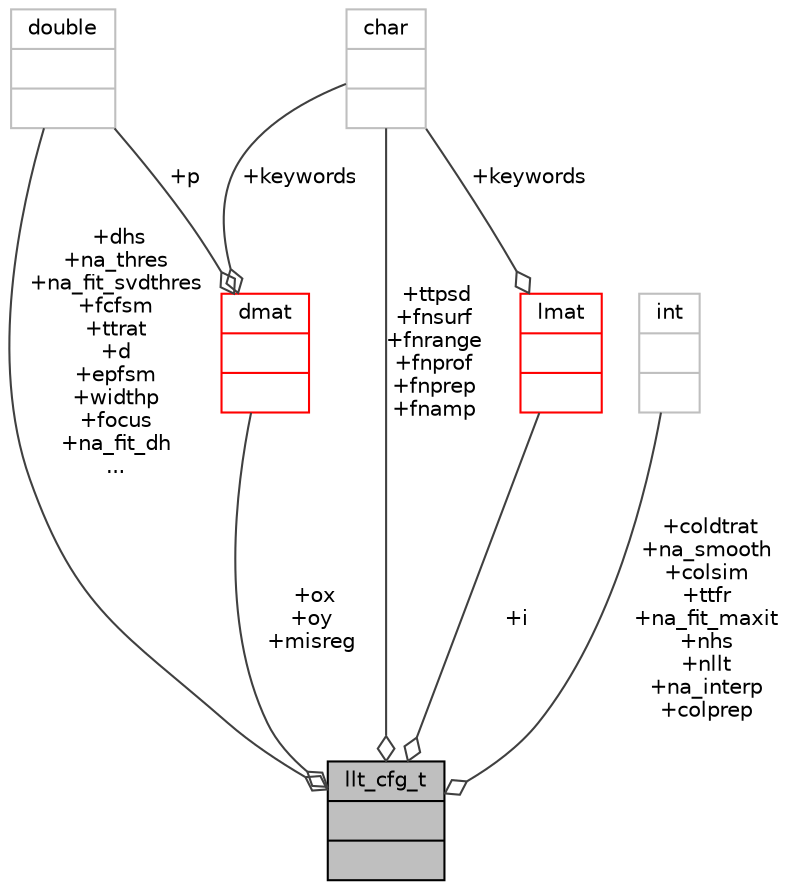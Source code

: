 digraph "llt_cfg_t"
{
 // INTERACTIVE_SVG=YES
  bgcolor="transparent";
  edge [fontname="Helvetica",fontsize="10",labelfontname="Helvetica",labelfontsize="10"];
  node [fontname="Helvetica",fontsize="10",shape=record];
  Node53 [label="{llt_cfg_t\n||}",height=0.2,width=0.4,color="black", fillcolor="grey75", style="filled", fontcolor="black"];
  Node54 -> Node53 [color="grey25",fontsize="10",style="solid",label=" +dhs\n+na_thres\n+na_fit_svdthres\n+fcfsm\n+ttrat\n+d\n+epfsm\n+widthp\n+focus\n+na_fit_dh\n..." ,arrowhead="odiamond",fontname="Helvetica"];
  Node54 [label="{double\n||}",height=0.2,width=0.4,color="grey75"];
  Node55 -> Node53 [color="grey25",fontsize="10",style="solid",label=" +i" ,arrowhead="odiamond",fontname="Helvetica"];
  Node55 [label="{lmat\n||}",height=0.2,width=0.4,color="red",URL="$d7/da0/structlmat.html"];
  Node57 -> Node55 [color="grey25",fontsize="10",style="solid",label=" +keywords" ,arrowhead="odiamond",fontname="Helvetica"];
  Node57 [label="{char\n||}",height=0.2,width=0.4,color="grey75"];
  Node57 -> Node53 [color="grey25",fontsize="10",style="solid",label=" +ttpsd\n+fnsurf\n+fnrange\n+fnprof\n+fnprep\n+fnamp" ,arrowhead="odiamond",fontname="Helvetica"];
  Node58 -> Node53 [color="grey25",fontsize="10",style="solid",label=" +coldtrat\n+na_smooth\n+colsim\n+ttfr\n+na_fit_maxit\n+nhs\n+nllt\n+na_interp\n+colprep" ,arrowhead="odiamond",fontname="Helvetica"];
  Node58 [label="{int\n||}",height=0.2,width=0.4,color="grey75"];
  Node68 -> Node53 [color="grey25",fontsize="10",style="solid",label=" +ox\n+oy\n+misreg" ,arrowhead="odiamond",fontname="Helvetica"];
  Node68 [label="{dmat\n||}",height=0.2,width=0.4,color="red",URL="$d3/d27/structdmat.html"];
  Node54 -> Node68 [color="grey25",fontsize="10",style="solid",label=" +p" ,arrowhead="odiamond",fontname="Helvetica"];
  Node57 -> Node68 [color="grey25",fontsize="10",style="solid",label=" +keywords" ,arrowhead="odiamond",fontname="Helvetica"];
}
